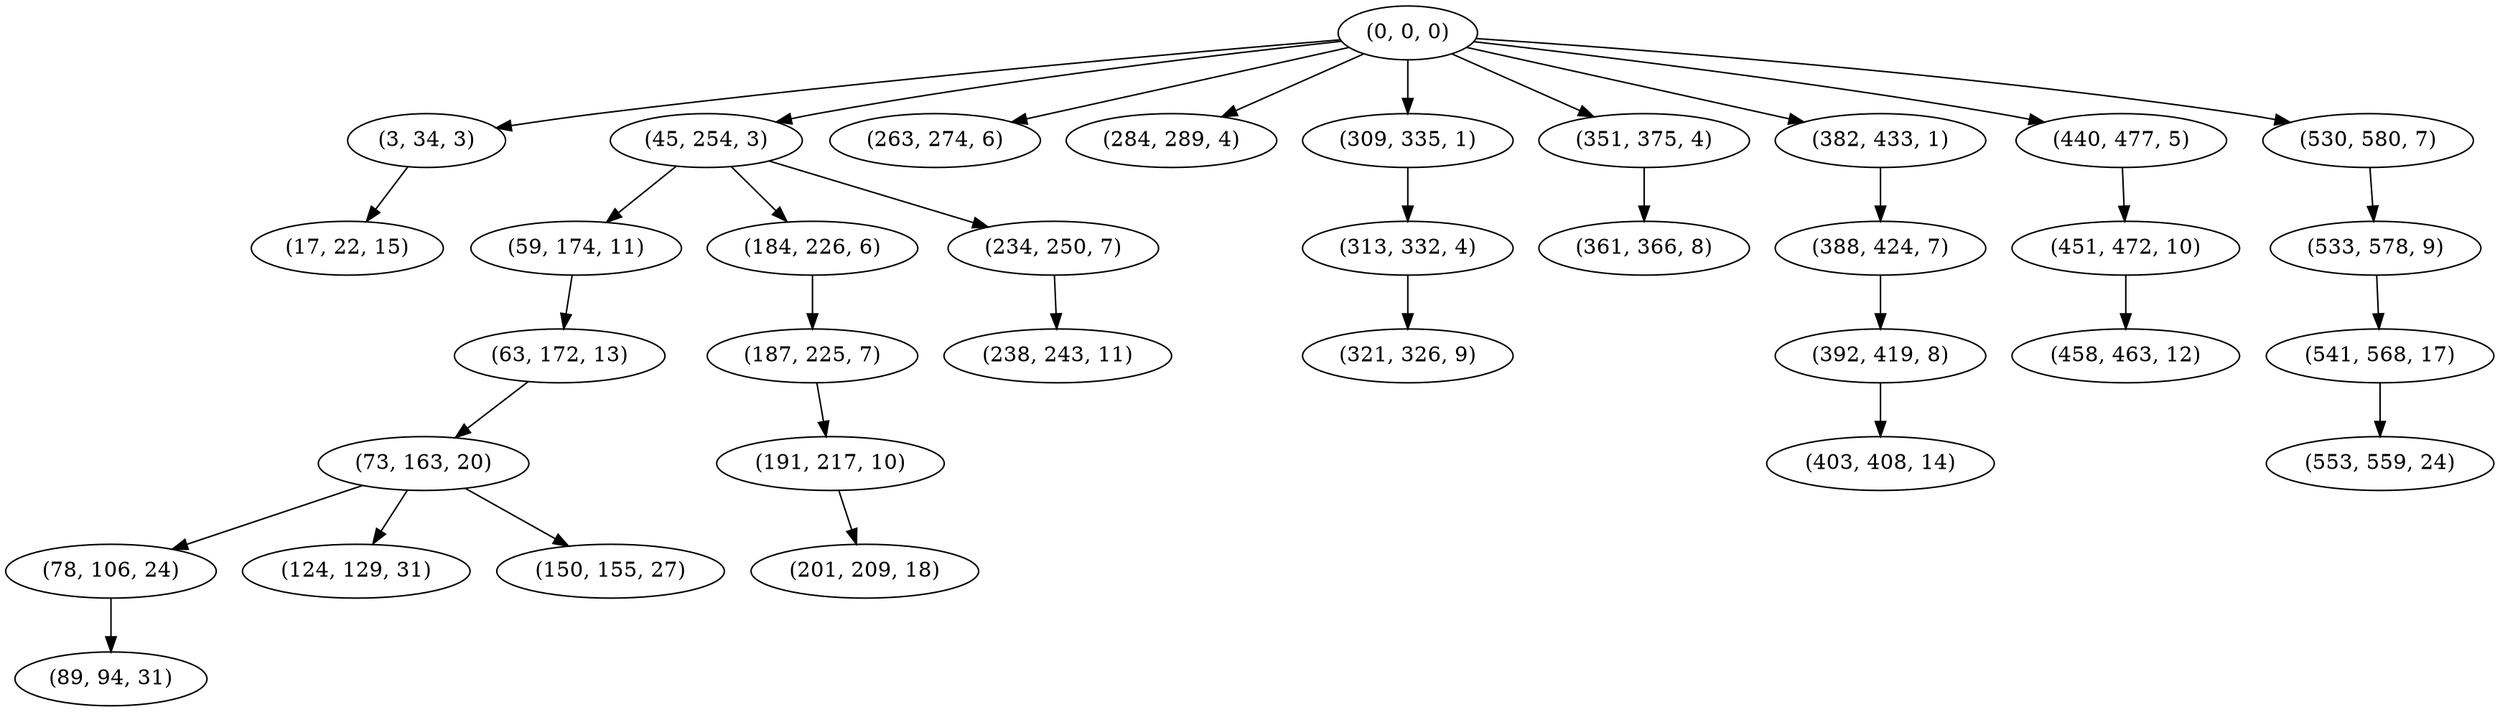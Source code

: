 digraph tree {
    "(0, 0, 0)";
    "(3, 34, 3)";
    "(17, 22, 15)";
    "(45, 254, 3)";
    "(59, 174, 11)";
    "(63, 172, 13)";
    "(73, 163, 20)";
    "(78, 106, 24)";
    "(89, 94, 31)";
    "(124, 129, 31)";
    "(150, 155, 27)";
    "(184, 226, 6)";
    "(187, 225, 7)";
    "(191, 217, 10)";
    "(201, 209, 18)";
    "(234, 250, 7)";
    "(238, 243, 11)";
    "(263, 274, 6)";
    "(284, 289, 4)";
    "(309, 335, 1)";
    "(313, 332, 4)";
    "(321, 326, 9)";
    "(351, 375, 4)";
    "(361, 366, 8)";
    "(382, 433, 1)";
    "(388, 424, 7)";
    "(392, 419, 8)";
    "(403, 408, 14)";
    "(440, 477, 5)";
    "(451, 472, 10)";
    "(458, 463, 12)";
    "(530, 580, 7)";
    "(533, 578, 9)";
    "(541, 568, 17)";
    "(553, 559, 24)";
    "(0, 0, 0)" -> "(3, 34, 3)";
    "(0, 0, 0)" -> "(45, 254, 3)";
    "(0, 0, 0)" -> "(263, 274, 6)";
    "(0, 0, 0)" -> "(284, 289, 4)";
    "(0, 0, 0)" -> "(309, 335, 1)";
    "(0, 0, 0)" -> "(351, 375, 4)";
    "(0, 0, 0)" -> "(382, 433, 1)";
    "(0, 0, 0)" -> "(440, 477, 5)";
    "(0, 0, 0)" -> "(530, 580, 7)";
    "(3, 34, 3)" -> "(17, 22, 15)";
    "(45, 254, 3)" -> "(59, 174, 11)";
    "(45, 254, 3)" -> "(184, 226, 6)";
    "(45, 254, 3)" -> "(234, 250, 7)";
    "(59, 174, 11)" -> "(63, 172, 13)";
    "(63, 172, 13)" -> "(73, 163, 20)";
    "(73, 163, 20)" -> "(78, 106, 24)";
    "(73, 163, 20)" -> "(124, 129, 31)";
    "(73, 163, 20)" -> "(150, 155, 27)";
    "(78, 106, 24)" -> "(89, 94, 31)";
    "(184, 226, 6)" -> "(187, 225, 7)";
    "(187, 225, 7)" -> "(191, 217, 10)";
    "(191, 217, 10)" -> "(201, 209, 18)";
    "(234, 250, 7)" -> "(238, 243, 11)";
    "(309, 335, 1)" -> "(313, 332, 4)";
    "(313, 332, 4)" -> "(321, 326, 9)";
    "(351, 375, 4)" -> "(361, 366, 8)";
    "(382, 433, 1)" -> "(388, 424, 7)";
    "(388, 424, 7)" -> "(392, 419, 8)";
    "(392, 419, 8)" -> "(403, 408, 14)";
    "(440, 477, 5)" -> "(451, 472, 10)";
    "(451, 472, 10)" -> "(458, 463, 12)";
    "(530, 580, 7)" -> "(533, 578, 9)";
    "(533, 578, 9)" -> "(541, 568, 17)";
    "(541, 568, 17)" -> "(553, 559, 24)";
}

